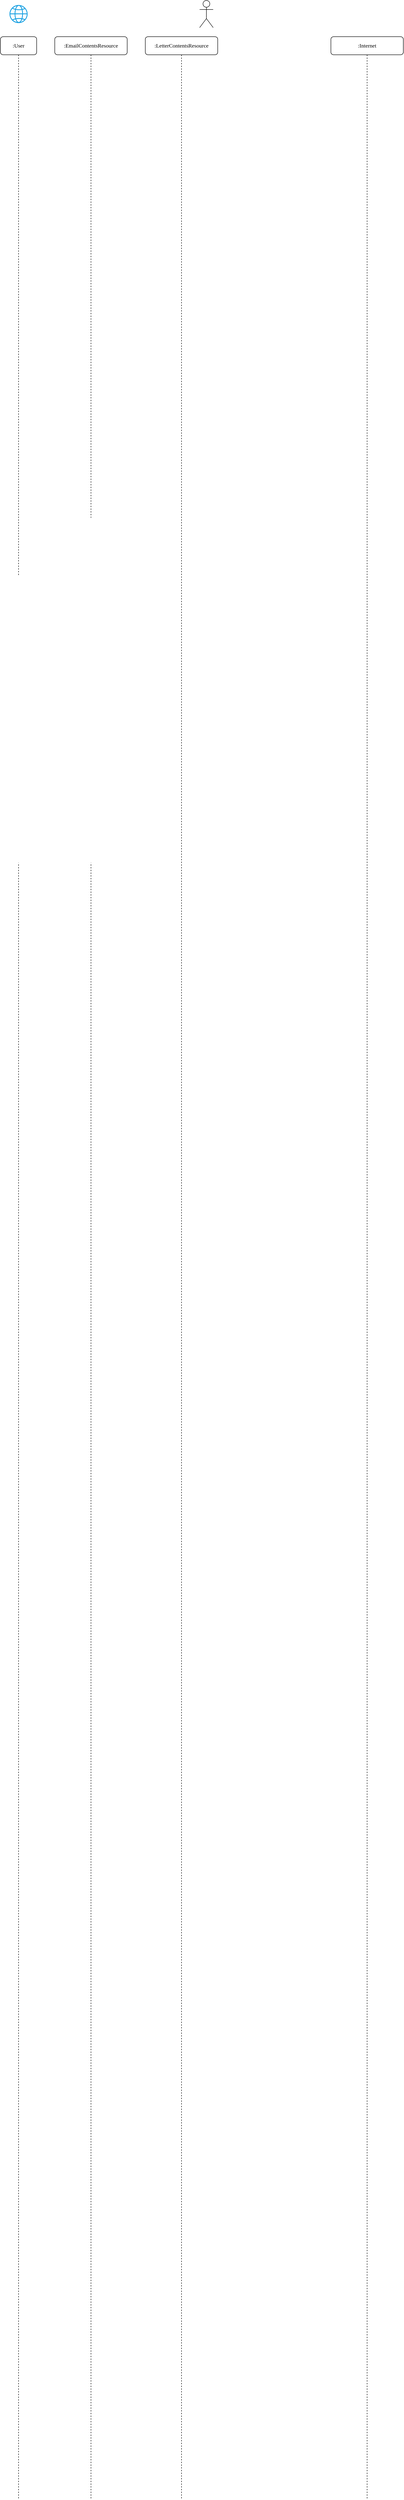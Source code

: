 <mxfile version="24.2.1" type="github">
  <diagram name="Page-1" id="13e1069c-82ec-6db2-03f1-153e76fe0fe0">
    <mxGraphModel dx="2600" dy="906" grid="1" gridSize="10" guides="1" tooltips="1" connect="1" arrows="1" fold="1" page="1" pageScale="1" pageWidth="1100" pageHeight="850" background="none" math="0" shadow="0">
      <root>
        <mxCell id="0" />
        <mxCell id="1" parent="0" />
        <mxCell id="2ybR_Enmwmyk68wynfg2-206" value=":User" style="shape=umlLifeline;perimeter=lifelinePerimeter;whiteSpace=wrap;html=1;container=1;collapsible=0;recursiveResize=0;outlineConnect=0;rounded=1;shadow=0;comic=0;labelBackgroundColor=none;strokeWidth=1;fontFamily=Verdana;fontSize=12;align=center;" parent="1" vertex="1">
          <mxGeometry x="-1040" y="140" width="80" height="5439" as="geometry" />
        </mxCell>
        <mxCell id="7baba1c4bc27f4b0-8" value=":EmailContentsResource" style="shape=umlLifeline;perimeter=lifelinePerimeter;whiteSpace=wrap;html=1;container=1;collapsible=0;recursiveResize=0;outlineConnect=0;rounded=1;shadow=0;comic=0;labelBackgroundColor=none;strokeWidth=1;fontFamily=Verdana;fontSize=12;align=center;" parent="1" vertex="1">
          <mxGeometry x="-920" y="140" width="160" height="5439" as="geometry" />
        </mxCell>
        <mxCell id="2ybR_Enmwmyk68wynfg2-215" value="" style="shape=umlActor;verticalLabelPosition=bottom;verticalAlign=top;html=1;" parent="1" vertex="1">
          <mxGeometry x="-600" y="60" width="30" height="60" as="geometry" />
        </mxCell>
        <mxCell id="Pqkm6T4iRC-XtUFv7M2G-2" value=":LetterContentsResource" style="shape=umlLifeline;perimeter=lifelinePerimeter;whiteSpace=wrap;html=1;container=1;collapsible=0;recursiveResize=0;outlineConnect=0;rounded=1;shadow=0;comic=0;labelBackgroundColor=none;strokeWidth=1;fontFamily=Verdana;fontSize=12;align=center;" vertex="1" parent="1">
          <mxGeometry x="-720" y="140" width="160" height="5439" as="geometry" />
        </mxCell>
        <mxCell id="Pqkm6T4iRC-XtUFv7M2G-3" value="" style="sketch=0;outlineConnect=0;fillColor=#1BA1E2;strokeColor=#006EAF;dashed=0;verticalLabelPosition=bottom;verticalAlign=top;align=center;html=1;fontSize=12;fontStyle=0;aspect=fixed;pointerEvents=1;shape=mxgraph.aws4.globe;fontColor=#ffffff;" vertex="1" parent="1">
          <mxGeometry x="-1020" y="70" width="40" height="40" as="geometry" />
        </mxCell>
        <mxCell id="Pqkm6T4iRC-XtUFv7M2G-4" value=":Internet" style="shape=umlLifeline;perimeter=lifelinePerimeter;whiteSpace=wrap;html=1;container=1;collapsible=0;recursiveResize=0;outlineConnect=0;rounded=1;shadow=0;comic=0;labelBackgroundColor=none;strokeWidth=1;fontFamily=Verdana;fontSize=12;align=center;" vertex="1" parent="1">
          <mxGeometry x="-310" y="140" width="160" height="5439" as="geometry" />
        </mxCell>
      </root>
    </mxGraphModel>
  </diagram>
</mxfile>
